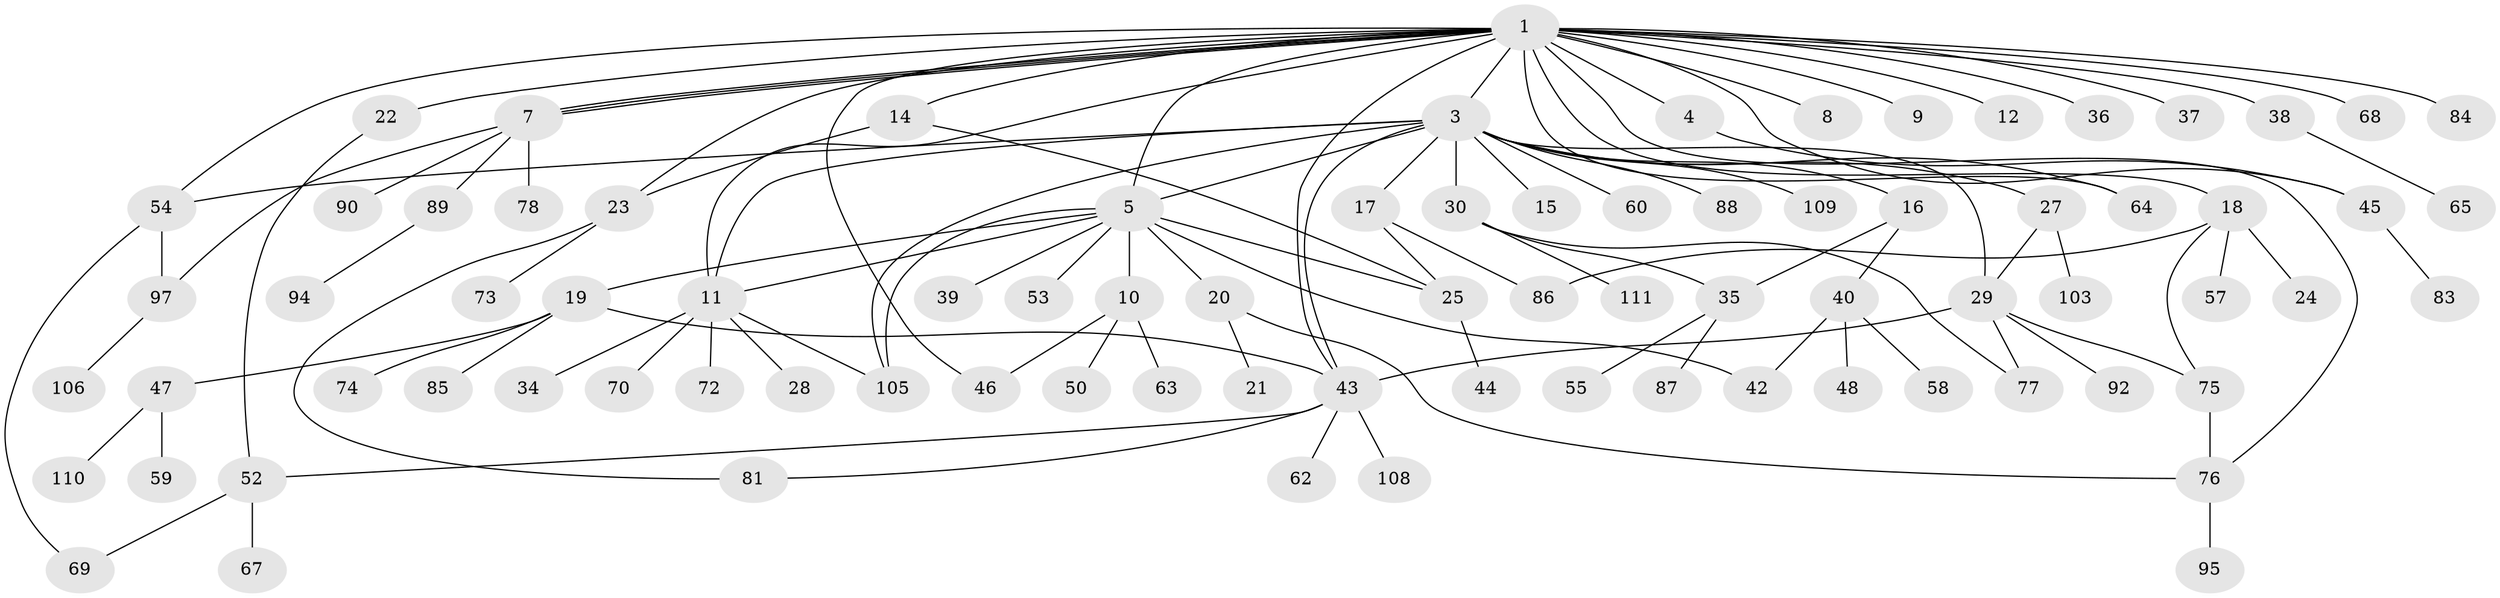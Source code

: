 // Generated by graph-tools (version 1.1) at 2025/23/03/03/25 07:23:53]
// undirected, 84 vertices, 112 edges
graph export_dot {
graph [start="1"]
  node [color=gray90,style=filled];
  1 [super="+2"];
  3 [super="+13"];
  4 [super="+91"];
  5 [super="+6"];
  7 [super="+33"];
  8;
  9;
  10 [super="+41"];
  11 [super="+26"];
  12;
  14;
  15;
  16 [super="+31"];
  17 [super="+99"];
  18 [super="+32"];
  19 [super="+49"];
  20;
  21;
  22;
  23 [super="+61"];
  24;
  25 [super="+66"];
  27;
  28;
  29 [super="+71"];
  30 [super="+82"];
  34;
  35 [super="+98"];
  36;
  37;
  38 [super="+79"];
  39;
  40 [super="+80"];
  42 [super="+96"];
  43 [super="+100"];
  44 [super="+51"];
  45;
  46;
  47 [super="+93"];
  48;
  50;
  52 [super="+102"];
  53 [super="+56"];
  54;
  55;
  57;
  58;
  59;
  60;
  62;
  63;
  64;
  65;
  67 [super="+104"];
  68;
  69 [super="+107"];
  70;
  72;
  73;
  74;
  75;
  76 [super="+101"];
  77;
  78;
  81;
  83;
  84;
  85;
  86;
  87;
  88;
  89;
  90;
  92;
  94;
  95;
  97;
  103;
  105;
  106;
  108;
  109;
  110;
  111;
  1 -- 3;
  1 -- 4;
  1 -- 7;
  1 -- 7;
  1 -- 7;
  1 -- 8;
  1 -- 9;
  1 -- 12;
  1 -- 18;
  1 -- 22;
  1 -- 36;
  1 -- 37;
  1 -- 43;
  1 -- 45;
  1 -- 46;
  1 -- 54;
  1 -- 64;
  1 -- 68;
  1 -- 76;
  1 -- 84;
  1 -- 5;
  1 -- 38;
  1 -- 14;
  1 -- 11;
  1 -- 23;
  3 -- 11;
  3 -- 15;
  3 -- 16;
  3 -- 17;
  3 -- 64;
  3 -- 105;
  3 -- 109;
  3 -- 54;
  3 -- 88;
  3 -- 27;
  3 -- 60;
  3 -- 29;
  3 -- 30;
  3 -- 5;
  3 -- 43;
  4 -- 45;
  5 -- 10;
  5 -- 20;
  5 -- 105;
  5 -- 19;
  5 -- 53;
  5 -- 39;
  5 -- 11;
  5 -- 42;
  5 -- 25;
  7 -- 78;
  7 -- 89;
  7 -- 90;
  7 -- 97;
  10 -- 50;
  10 -- 63;
  10 -- 46;
  11 -- 28;
  11 -- 70;
  11 -- 72;
  11 -- 105;
  11 -- 34;
  14 -- 23;
  14 -- 25;
  16 -- 40;
  16 -- 35;
  17 -- 25;
  17 -- 86;
  18 -- 24;
  18 -- 86;
  18 -- 57;
  18 -- 75;
  19 -- 43;
  19 -- 47;
  19 -- 74;
  19 -- 85;
  20 -- 21;
  20 -- 76;
  22 -- 52;
  23 -- 81;
  23 -- 73;
  25 -- 44;
  27 -- 29;
  27 -- 103;
  29 -- 43;
  29 -- 75;
  29 -- 77;
  29 -- 92;
  30 -- 35;
  30 -- 77;
  30 -- 111;
  35 -- 55;
  35 -- 87;
  38 -- 65;
  40 -- 42;
  40 -- 48;
  40 -- 58;
  43 -- 52;
  43 -- 62;
  43 -- 81;
  43 -- 108;
  45 -- 83;
  47 -- 59;
  47 -- 110;
  52 -- 67;
  52 -- 69;
  54 -- 69;
  54 -- 97;
  75 -- 76;
  76 -- 95;
  89 -- 94;
  97 -- 106;
}
